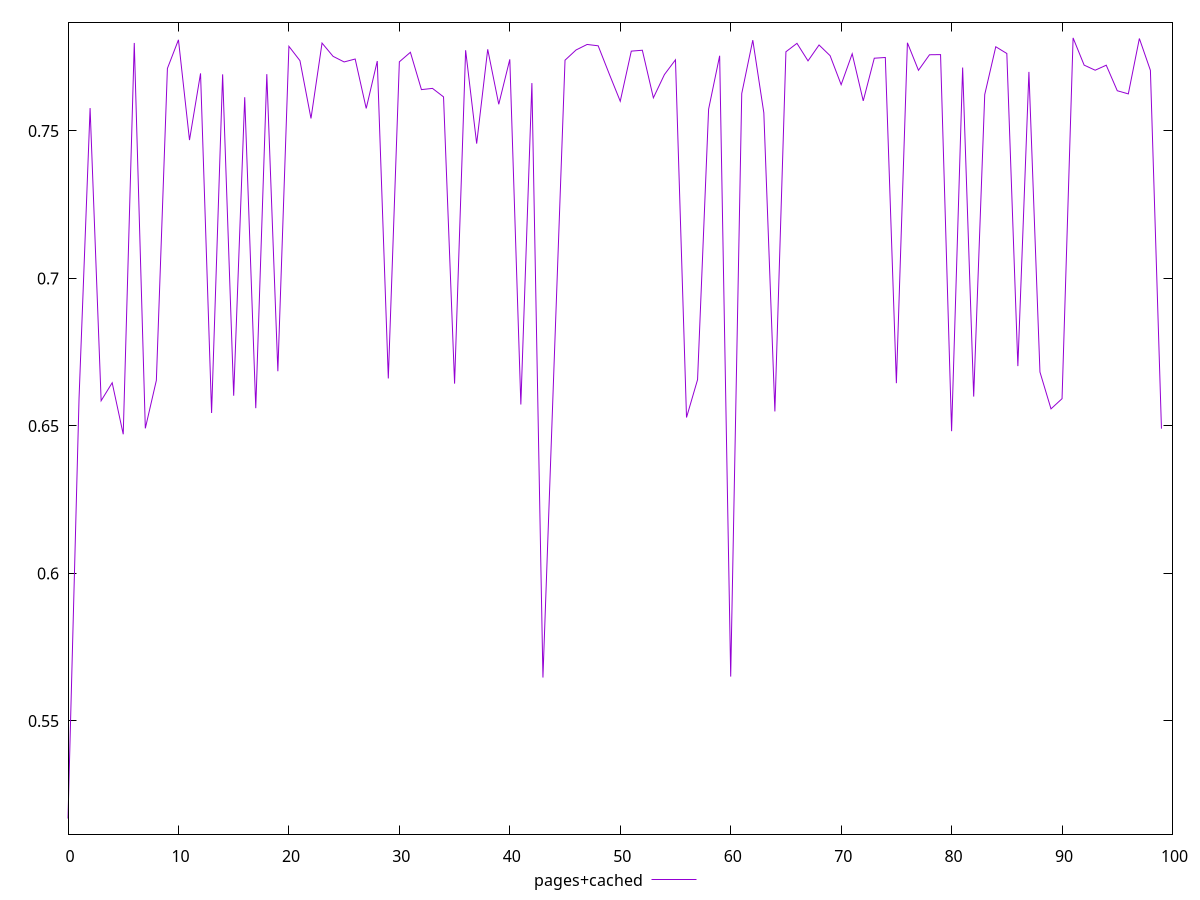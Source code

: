 $_pagesCached <<EOF
0.5169064002898659
0.6594130670990385
0.7577373295296547
0.6585322425107826
0.6646229487106587
0.6471648253010421
0.7798166482742718
0.6491659618184186
0.6654379315362254
0.771175138239634
0.7808750959168196
0.7468986530662021
0.7694954396248095
0.6543845388041448
0.7691814281851191
0.6602210215753206
0.7614201027594234
0.6559990458214564
0.7692451083211395
0.6685294898066088
0.7786706684925622
0.7738167987788732
0.7542189218773326
0.7797736632601107
0.7752758680165937
0.773376193195724
0.7743672392504716
0.7576144532047728
0.7736764854044839
0.6660836831254708
0.7734165824289201
0.7766492883141467
0.7639943535376216
0.7644107009228098
0.7615294937234061
0.6643113372779124
0.7773471435281916
0.7456898291163867
0.7776570400200404
0.7590235304299021
0.774253327369266
0.65725035545271
0.7662175483855358
0.5646918964136663
0.6699936672792753
0.77396647420363
0.7774384786459936
0.7793015183287327
0.7788498268712115
0.7693427567701594
0.7600534179245945
0.7770400666595
0.7773413557534065
0.7612131846698926
0.7690947286264251
0.7740962672697601
0.6528518210357565
0.6656800524884231
0.7573629006079365
0.7754758218005057
0.565025508034166
0.7626517304586571
0.7807703915461516
0.7561305184028013
0.654890920913918
0.7768256223231347
0.7796813693636268
0.7737393416608691
0.7791240128980531
0.7754982095614984
0.7656691708911141
0.7761428607847518
0.760182689031228
0.7746379116991807
0.7748871006018823
0.664476053623895
0.7798710066390533
0.7705464440906704
0.7758117256696911
0.7758646250727222
0.6482096388834515
0.771478683509812
0.6599293927621004
0.7623226602904124
0.7785223888574963
0.7762405903926033
0.6702736911006539
0.769999026634016
0.6682606959218027
0.6557740344272085
0.659228113714581
0.7815227336199034
0.7722951633926574
0.7705717988198707
0.772274759974867
0.7636142882021977
0.7625415344919109
0.781320071001847
0.7705217134063325
0.6490555634028301
EOF
set key outside below
set terminal pngcairo
set output "report_00006_2020-11-02T20-21-41.718Z/speed-index/pages+cached//score.png"
set yrange [0.5116140736232652:0.7868150602865042]
plot $_pagesCached title "pages+cached" with line ,